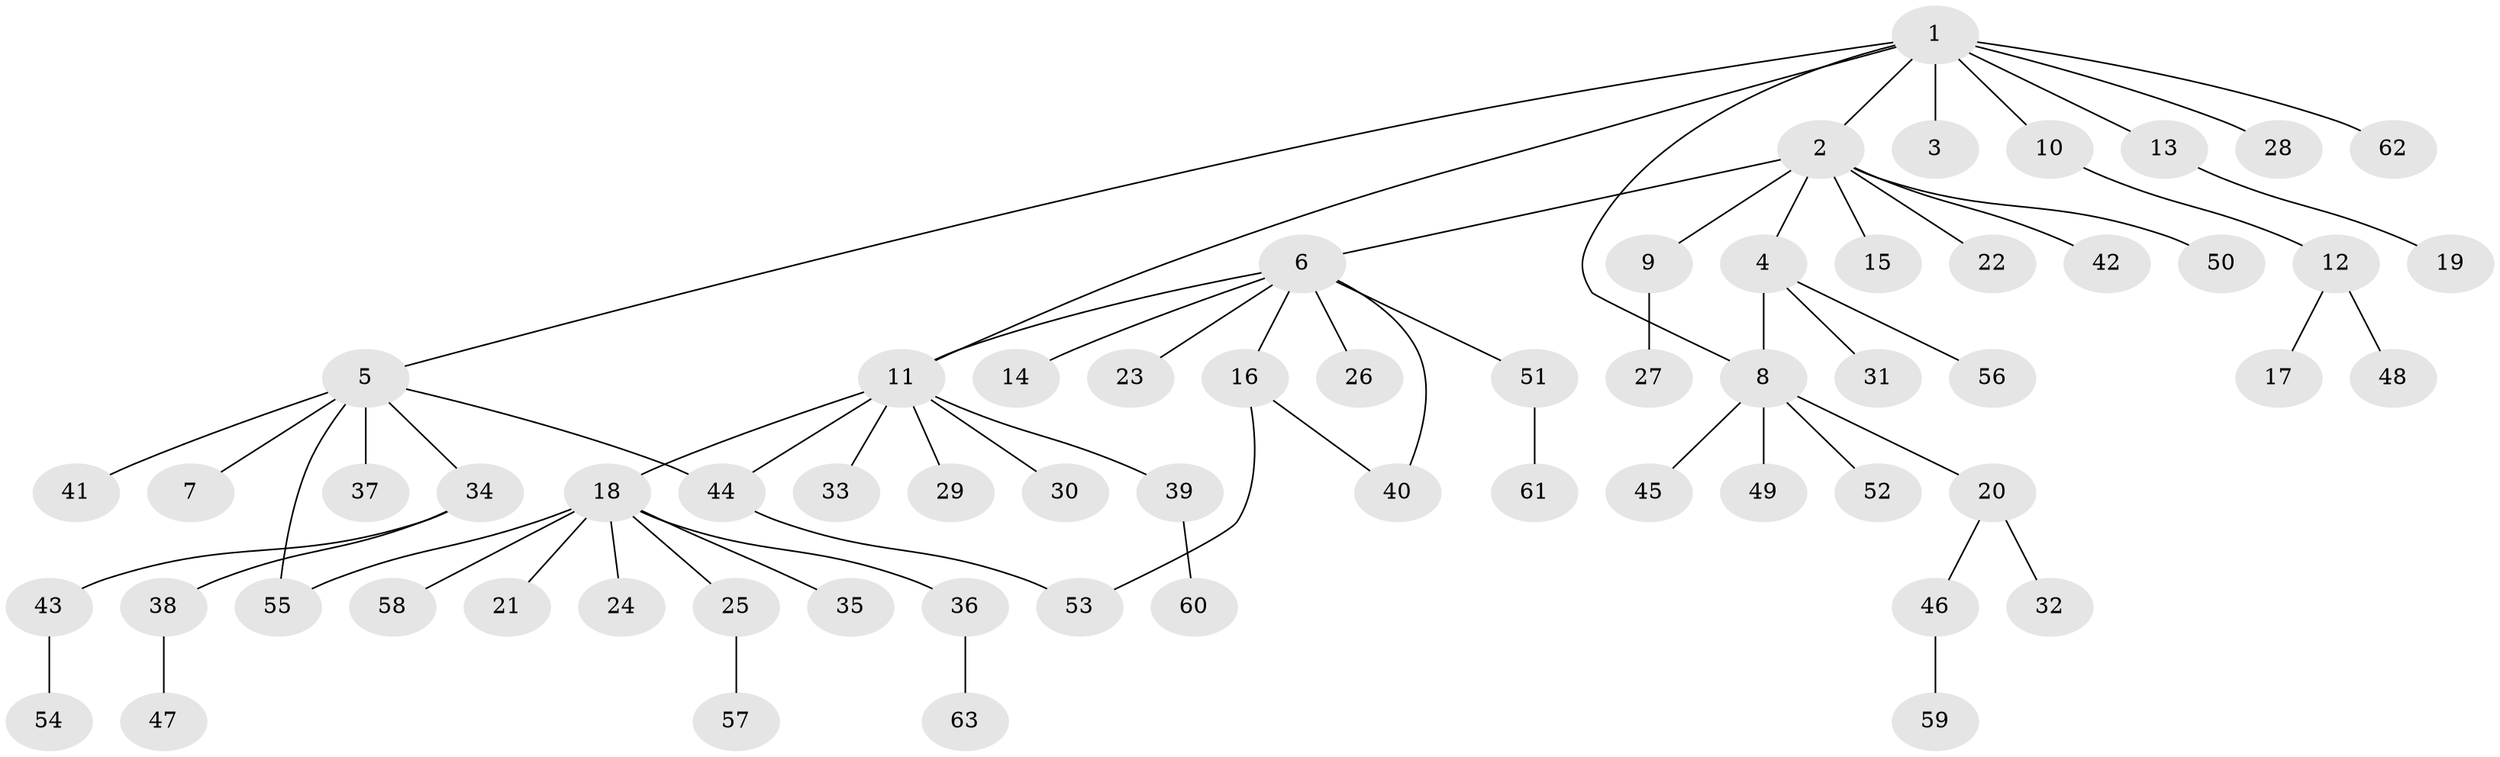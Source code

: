 // coarse degree distribution, {8: 0.022727272727272728, 7: 0.11363636363636363, 1: 0.6818181818181818, 3: 0.11363636363636363, 6: 0.022727272727272728, 2: 0.045454545454545456}
// Generated by graph-tools (version 1.1) at 2025/51/02/27/25 19:51:56]
// undirected, 63 vertices, 68 edges
graph export_dot {
graph [start="1"]
  node [color=gray90,style=filled];
  1;
  2;
  3;
  4;
  5;
  6;
  7;
  8;
  9;
  10;
  11;
  12;
  13;
  14;
  15;
  16;
  17;
  18;
  19;
  20;
  21;
  22;
  23;
  24;
  25;
  26;
  27;
  28;
  29;
  30;
  31;
  32;
  33;
  34;
  35;
  36;
  37;
  38;
  39;
  40;
  41;
  42;
  43;
  44;
  45;
  46;
  47;
  48;
  49;
  50;
  51;
  52;
  53;
  54;
  55;
  56;
  57;
  58;
  59;
  60;
  61;
  62;
  63;
  1 -- 2;
  1 -- 3;
  1 -- 5;
  1 -- 8;
  1 -- 10;
  1 -- 11;
  1 -- 13;
  1 -- 28;
  1 -- 62;
  2 -- 4;
  2 -- 6;
  2 -- 9;
  2 -- 15;
  2 -- 22;
  2 -- 42;
  2 -- 50;
  4 -- 8;
  4 -- 31;
  4 -- 56;
  5 -- 7;
  5 -- 34;
  5 -- 37;
  5 -- 41;
  5 -- 44;
  5 -- 55;
  6 -- 11;
  6 -- 14;
  6 -- 16;
  6 -- 23;
  6 -- 26;
  6 -- 40;
  6 -- 51;
  8 -- 20;
  8 -- 45;
  8 -- 49;
  8 -- 52;
  9 -- 27;
  10 -- 12;
  11 -- 18;
  11 -- 29;
  11 -- 30;
  11 -- 33;
  11 -- 39;
  11 -- 44;
  12 -- 17;
  12 -- 48;
  13 -- 19;
  16 -- 40;
  16 -- 53;
  18 -- 21;
  18 -- 24;
  18 -- 25;
  18 -- 35;
  18 -- 36;
  18 -- 55;
  18 -- 58;
  20 -- 32;
  20 -- 46;
  25 -- 57;
  34 -- 38;
  34 -- 43;
  36 -- 63;
  38 -- 47;
  39 -- 60;
  43 -- 54;
  44 -- 53;
  46 -- 59;
  51 -- 61;
}
